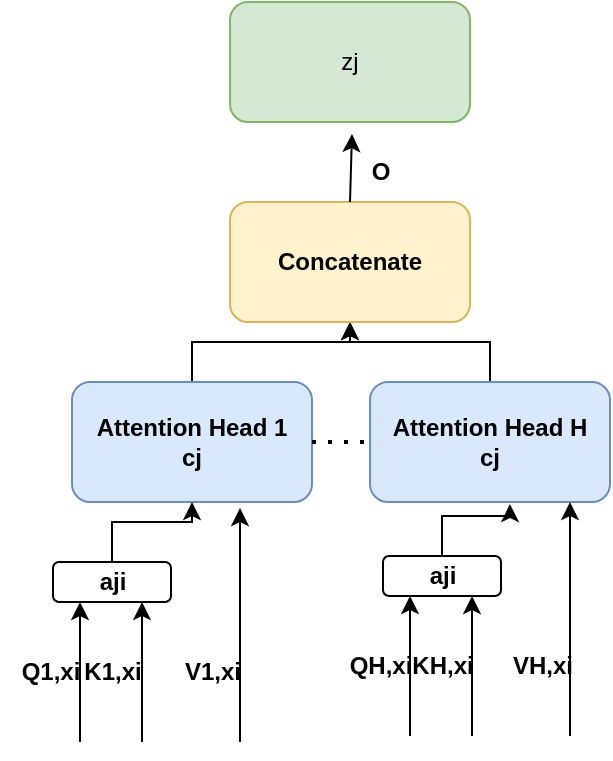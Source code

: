 <mxfile version="20.3.7" type="device"><diagram id="cPiIzCv4rWBoLtyAm4do" name="Seite-1"><mxGraphModel dx="2062" dy="1132" grid="1" gridSize="10" guides="1" tooltips="1" connect="1" arrows="1" fold="1" page="1" pageScale="1" pageWidth="827" pageHeight="1169" math="0" shadow="0"><root><mxCell id="0"/><mxCell id="1" parent="0"/><mxCell id="aAuzbOIAu7mJR15YXOjQ-20" value="" style="edgeStyle=orthogonalEdgeStyle;rounded=0;orthogonalLoop=1;jettySize=auto;html=1;" edge="1" parent="1" source="aAuzbOIAu7mJR15YXOjQ-1" target="aAuzbOIAu7mJR15YXOjQ-18"><mxGeometry relative="1" as="geometry"/></mxCell><mxCell id="aAuzbOIAu7mJR15YXOjQ-1" value="&lt;div&gt;&lt;b&gt;Attention Head 1&lt;/b&gt;&lt;/div&gt;&lt;div&gt;&lt;b&gt;cj&lt;br&gt;&lt;/b&gt;&lt;/div&gt;" style="rounded=1;whiteSpace=wrap;html=1;fillColor=#dae8fc;strokeColor=#6c8ebf;" vertex="1" parent="1"><mxGeometry x="76" y="210" width="120" height="60" as="geometry"/></mxCell><mxCell id="aAuzbOIAu7mJR15YXOjQ-2" value="" style="endArrow=classic;html=1;rounded=0;" edge="1" parent="1"><mxGeometry width="50" height="50" relative="1" as="geometry"><mxPoint x="111" y="390" as="sourcePoint"/><mxPoint x="111" y="320" as="targetPoint"/></mxGeometry></mxCell><mxCell id="aAuzbOIAu7mJR15YXOjQ-3" value="&lt;b&gt;K1,xi&lt;/b&gt;" style="text;html=1;align=center;verticalAlign=middle;resizable=0;points=[];autosize=1;strokeColor=none;fillColor=none;" vertex="1" parent="1"><mxGeometry x="71" y="340" width="50" height="30" as="geometry"/></mxCell><mxCell id="aAuzbOIAu7mJR15YXOjQ-4" value="" style="endArrow=classic;html=1;rounded=0;" edge="1" parent="1"><mxGeometry width="50" height="50" relative="1" as="geometry"><mxPoint x="80" y="390" as="sourcePoint"/><mxPoint x="80" y="320" as="targetPoint"/></mxGeometry></mxCell><mxCell id="aAuzbOIAu7mJR15YXOjQ-5" value="&lt;b&gt;Q1,xi&lt;/b&gt;" style="text;html=1;align=center;verticalAlign=middle;resizable=0;points=[];autosize=1;strokeColor=none;fillColor=none;" vertex="1" parent="1"><mxGeometry x="40" y="340" width="50" height="30" as="geometry"/></mxCell><mxCell id="aAuzbOIAu7mJR15YXOjQ-14" value="" style="edgeStyle=orthogonalEdgeStyle;rounded=0;orthogonalLoop=1;jettySize=auto;html=1;" edge="1" parent="1" source="aAuzbOIAu7mJR15YXOjQ-8" target="aAuzbOIAu7mJR15YXOjQ-1"><mxGeometry relative="1" as="geometry"/></mxCell><mxCell id="aAuzbOIAu7mJR15YXOjQ-8" value="&lt;b&gt;aji&lt;/b&gt;" style="rounded=1;whiteSpace=wrap;html=1;" vertex="1" parent="1"><mxGeometry x="66.5" y="300" width="59" height="20" as="geometry"/></mxCell><mxCell id="aAuzbOIAu7mJR15YXOjQ-9" value="" style="endArrow=classic;html=1;rounded=0;entryX=0.7;entryY=1.05;entryDx=0;entryDy=0;entryPerimeter=0;" edge="1" parent="1" target="aAuzbOIAu7mJR15YXOjQ-1"><mxGeometry width="50" height="50" relative="1" as="geometry"><mxPoint x="160" y="390" as="sourcePoint"/><mxPoint x="160.5" y="340" as="targetPoint"/></mxGeometry></mxCell><mxCell id="aAuzbOIAu7mJR15YXOjQ-10" value="&lt;b&gt;V1,xi&lt;/b&gt;" style="text;html=1;align=center;verticalAlign=middle;resizable=0;points=[];autosize=1;strokeColor=none;fillColor=none;" vertex="1" parent="1"><mxGeometry x="120.5" y="340" width="50" height="30" as="geometry"/></mxCell><mxCell id="aAuzbOIAu7mJR15YXOjQ-15" value="" style="endArrow=none;dashed=1;html=1;dashPattern=1 3;strokeWidth=2;rounded=0;exitX=1;exitY=0.5;exitDx=0;exitDy=0;" edge="1" parent="1" source="aAuzbOIAu7mJR15YXOjQ-1"><mxGeometry width="50" height="50" relative="1" as="geometry"><mxPoint x="335" y="500" as="sourcePoint"/><mxPoint x="235" y="240" as="targetPoint"/></mxGeometry></mxCell><mxCell id="aAuzbOIAu7mJR15YXOjQ-19" value="" style="edgeStyle=orthogonalEdgeStyle;rounded=0;orthogonalLoop=1;jettySize=auto;html=1;" edge="1" parent="1" source="aAuzbOIAu7mJR15YXOjQ-16" target="aAuzbOIAu7mJR15YXOjQ-18"><mxGeometry relative="1" as="geometry"/></mxCell><mxCell id="aAuzbOIAu7mJR15YXOjQ-16" value="&lt;div&gt;&lt;b&gt;Attention Head H&lt;br&gt;&lt;/b&gt;&lt;/div&gt;&lt;div&gt;&lt;b&gt;cj&lt;br&gt;&lt;/b&gt;&lt;/div&gt;" style="rounded=1;whiteSpace=wrap;html=1;fillColor=#dae8fc;strokeColor=#6c8ebf;" vertex="1" parent="1"><mxGeometry x="225" y="210" width="120" height="60" as="geometry"/></mxCell><mxCell id="aAuzbOIAu7mJR15YXOjQ-18" value="&lt;b&gt;Concatenate&lt;/b&gt;" style="rounded=1;whiteSpace=wrap;html=1;fillColor=#fff2cc;strokeColor=#d6b656;" vertex="1" parent="1"><mxGeometry x="155" y="120" width="120" height="60" as="geometry"/></mxCell><mxCell id="aAuzbOIAu7mJR15YXOjQ-21" value="" style="endArrow=classic;html=1;rounded=0;exitX=0.5;exitY=0;exitDx=0;exitDy=0;entryX=0.033;entryY=-0.133;entryDx=0;entryDy=0;entryPerimeter=0;" edge="1" parent="1" source="aAuzbOIAu7mJR15YXOjQ-18" target="aAuzbOIAu7mJR15YXOjQ-22"><mxGeometry width="50" height="50" relative="1" as="geometry"><mxPoint x="335" y="500" as="sourcePoint"/><mxPoint x="215" y="60" as="targetPoint"/></mxGeometry></mxCell><mxCell id="aAuzbOIAu7mJR15YXOjQ-22" value="&lt;b&gt;O&lt;/b&gt;" style="text;html=1;align=center;verticalAlign=middle;resizable=0;points=[];autosize=1;strokeColor=none;fillColor=none;" vertex="1" parent="1"><mxGeometry x="215" y="90" width="30" height="30" as="geometry"/></mxCell><mxCell id="aAuzbOIAu7mJR15YXOjQ-23" value="zj" style="rounded=1;whiteSpace=wrap;html=1;fillColor=#d5e8d4;strokeColor=#82b366;" vertex="1" parent="1"><mxGeometry x="155" y="20" width="120" height="60" as="geometry"/></mxCell><mxCell id="aAuzbOIAu7mJR15YXOjQ-24" value="" style="endArrow=classic;html=1;rounded=0;" edge="1" parent="1"><mxGeometry width="50" height="50" relative="1" as="geometry"><mxPoint x="276" y="387" as="sourcePoint"/><mxPoint x="276" y="317" as="targetPoint"/></mxGeometry></mxCell><mxCell id="aAuzbOIAu7mJR15YXOjQ-25" value="&lt;b&gt;KH,xi&lt;/b&gt;" style="text;html=1;align=center;verticalAlign=middle;resizable=0;points=[];autosize=1;strokeColor=none;fillColor=none;" vertex="1" parent="1"><mxGeometry x="236" y="337" width="50" height="30" as="geometry"/></mxCell><mxCell id="aAuzbOIAu7mJR15YXOjQ-26" value="" style="endArrow=classic;html=1;rounded=0;" edge="1" parent="1"><mxGeometry width="50" height="50" relative="1" as="geometry"><mxPoint x="245" y="387" as="sourcePoint"/><mxPoint x="245" y="317" as="targetPoint"/></mxGeometry></mxCell><mxCell id="aAuzbOIAu7mJR15YXOjQ-27" value="&lt;b&gt;QH,xi&lt;/b&gt;" style="text;html=1;align=center;verticalAlign=middle;resizable=0;points=[];autosize=1;strokeColor=none;fillColor=none;" vertex="1" parent="1"><mxGeometry x="205" y="337" width="50" height="30" as="geometry"/></mxCell><mxCell id="aAuzbOIAu7mJR15YXOjQ-32" style="edgeStyle=orthogonalEdgeStyle;rounded=0;orthogonalLoop=1;jettySize=auto;html=1;entryX=0.583;entryY=1.017;entryDx=0;entryDy=0;entryPerimeter=0;" edge="1" parent="1" source="aAuzbOIAu7mJR15YXOjQ-28" target="aAuzbOIAu7mJR15YXOjQ-16"><mxGeometry relative="1" as="geometry"/></mxCell><mxCell id="aAuzbOIAu7mJR15YXOjQ-28" value="&lt;b&gt;aji&lt;/b&gt;" style="rounded=1;whiteSpace=wrap;html=1;" vertex="1" parent="1"><mxGeometry x="231.5" y="297" width="59" height="20" as="geometry"/></mxCell><mxCell id="aAuzbOIAu7mJR15YXOjQ-29" value="" style="endArrow=classic;html=1;rounded=0;entryX=0.7;entryY=1.05;entryDx=0;entryDy=0;entryPerimeter=0;" edge="1" parent="1"><mxGeometry width="50" height="50" relative="1" as="geometry"><mxPoint x="325" y="387" as="sourcePoint"/><mxPoint x="325" y="270" as="targetPoint"/></mxGeometry></mxCell><mxCell id="aAuzbOIAu7mJR15YXOjQ-30" value="&lt;b&gt;VH,xi&lt;/b&gt;" style="text;html=1;align=center;verticalAlign=middle;resizable=0;points=[];autosize=1;strokeColor=none;fillColor=none;" vertex="1" parent="1"><mxGeometry x="285.5" y="337" width="50" height="30" as="geometry"/></mxCell></root></mxGraphModel></diagram></mxfile>
